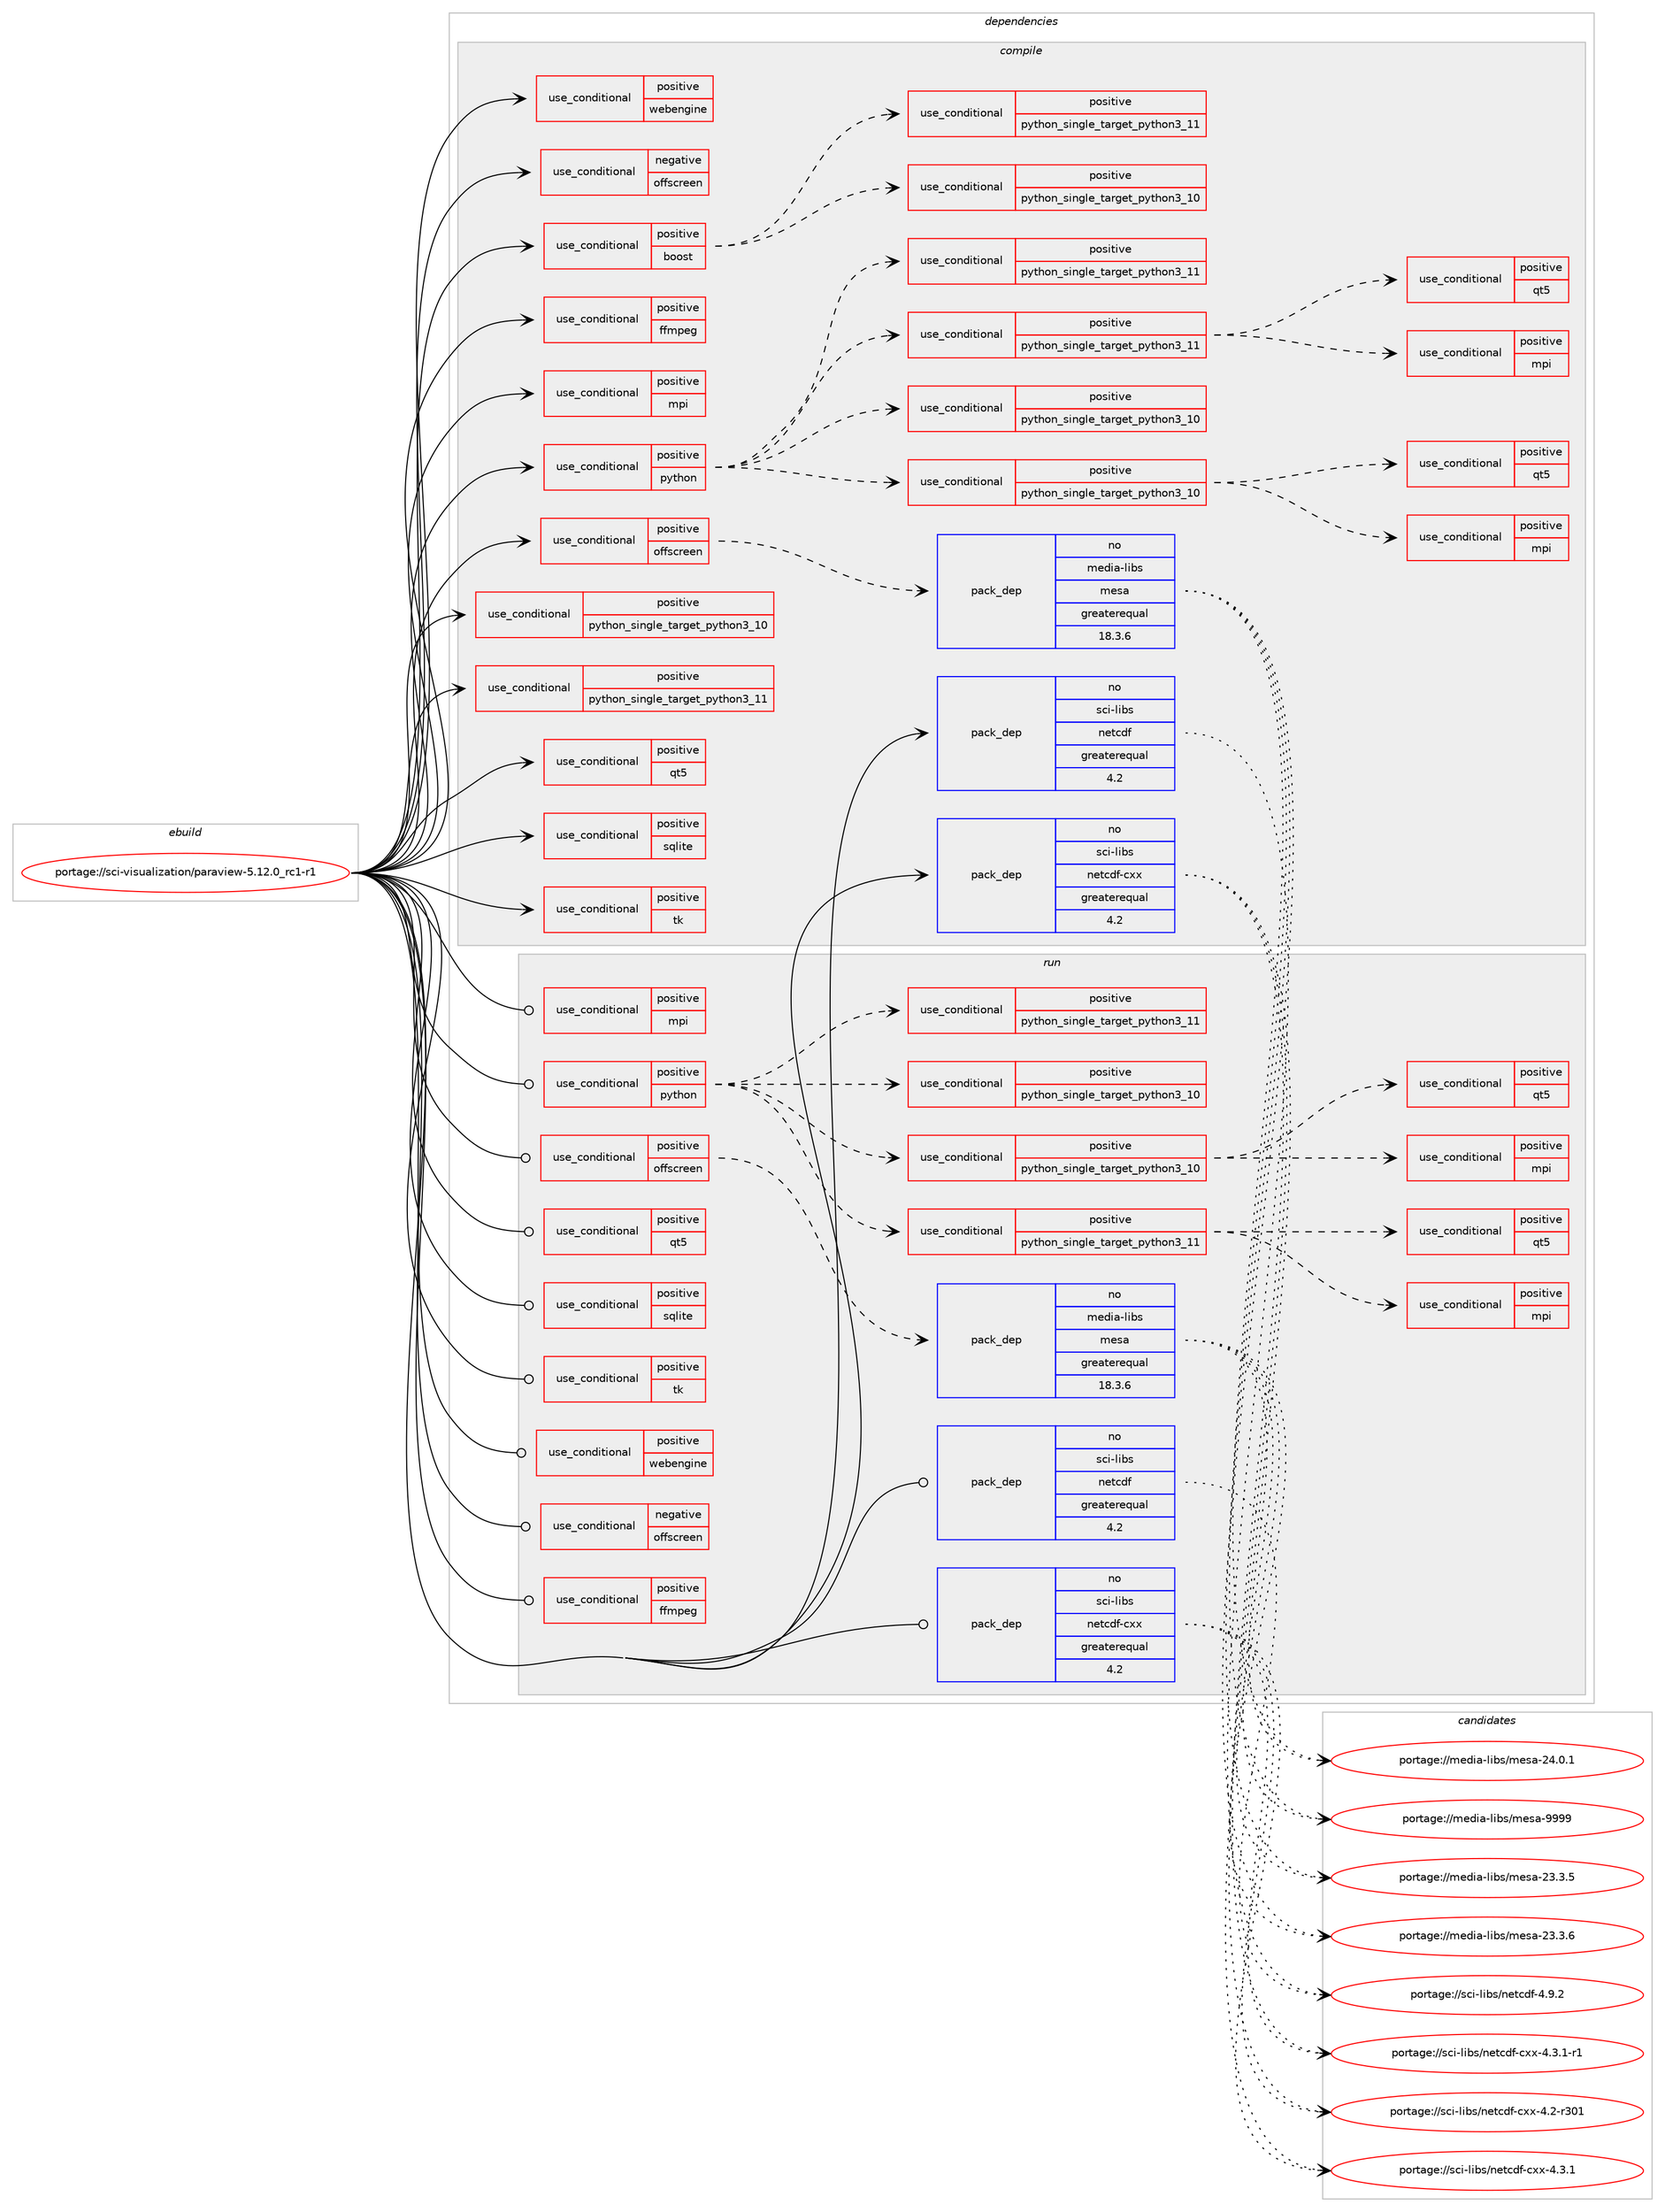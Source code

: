 digraph prolog {

# *************
# Graph options
# *************

newrank=true;
concentrate=true;
compound=true;
graph [rankdir=LR,fontname=Helvetica,fontsize=10,ranksep=1.5];#, ranksep=2.5, nodesep=0.2];
edge  [arrowhead=vee];
node  [fontname=Helvetica,fontsize=10];

# **********
# The ebuild
# **********

subgraph cluster_leftcol {
color=gray;
rank=same;
label=<<i>ebuild</i>>;
id [label="portage://sci-visualization/paraview-5.12.0_rc1-r1", color=red, width=4, href="../sci-visualization/paraview-5.12.0_rc1-r1.svg"];
}

# ****************
# The dependencies
# ****************

subgraph cluster_midcol {
color=gray;
label=<<i>dependencies</i>>;
subgraph cluster_compile {
fillcolor="#eeeeee";
style=filled;
label=<<i>compile</i>>;
subgraph cond11650 {
dependency16932 [label=<<TABLE BORDER="0" CELLBORDER="1" CELLSPACING="0" CELLPADDING="4"><TR><TD ROWSPAN="3" CELLPADDING="10">use_conditional</TD></TR><TR><TD>negative</TD></TR><TR><TD>offscreen</TD></TR></TABLE>>, shape=none, color=red];
# *** BEGIN UNKNOWN DEPENDENCY TYPE (TODO) ***
# dependency16932 -> package_dependency(portage://sci-visualization/paraview-5.12.0_rc1-r1,install,no,virtual,opengl,none,[,,],[],[])
# *** END UNKNOWN DEPENDENCY TYPE (TODO) ***

}
id:e -> dependency16932:w [weight=20,style="solid",arrowhead="vee"];
subgraph cond11651 {
dependency16933 [label=<<TABLE BORDER="0" CELLBORDER="1" CELLSPACING="0" CELLPADDING="4"><TR><TD ROWSPAN="3" CELLPADDING="10">use_conditional</TD></TR><TR><TD>positive</TD></TR><TR><TD>boost</TD></TR></TABLE>>, shape=none, color=red];
subgraph cond11652 {
dependency16934 [label=<<TABLE BORDER="0" CELLBORDER="1" CELLSPACING="0" CELLPADDING="4"><TR><TD ROWSPAN="3" CELLPADDING="10">use_conditional</TD></TR><TR><TD>positive</TD></TR><TR><TD>python_single_target_python3_10</TD></TR></TABLE>>, shape=none, color=red];
# *** BEGIN UNKNOWN DEPENDENCY TYPE (TODO) ***
# dependency16934 -> package_dependency(portage://sci-visualization/paraview-5.12.0_rc1-r1,install,no,dev-libs,boost,none,[,,],[],[use(optenable(mpi),none),use(enable(python),none),use(enable(python_targets_python3_10),negative)])
# *** END UNKNOWN DEPENDENCY TYPE (TODO) ***

}
dependency16933:e -> dependency16934:w [weight=20,style="dashed",arrowhead="vee"];
subgraph cond11653 {
dependency16935 [label=<<TABLE BORDER="0" CELLBORDER="1" CELLSPACING="0" CELLPADDING="4"><TR><TD ROWSPAN="3" CELLPADDING="10">use_conditional</TD></TR><TR><TD>positive</TD></TR><TR><TD>python_single_target_python3_11</TD></TR></TABLE>>, shape=none, color=red];
# *** BEGIN UNKNOWN DEPENDENCY TYPE (TODO) ***
# dependency16935 -> package_dependency(portage://sci-visualization/paraview-5.12.0_rc1-r1,install,no,dev-libs,boost,none,[,,],[],[use(optenable(mpi),none),use(enable(python),none),use(enable(python_targets_python3_11),negative)])
# *** END UNKNOWN DEPENDENCY TYPE (TODO) ***

}
dependency16933:e -> dependency16935:w [weight=20,style="dashed",arrowhead="vee"];
}
id:e -> dependency16933:w [weight=20,style="solid",arrowhead="vee"];
subgraph cond11654 {
dependency16936 [label=<<TABLE BORDER="0" CELLBORDER="1" CELLSPACING="0" CELLPADDING="4"><TR><TD ROWSPAN="3" CELLPADDING="10">use_conditional</TD></TR><TR><TD>positive</TD></TR><TR><TD>ffmpeg</TD></TR></TABLE>>, shape=none, color=red];
# *** BEGIN UNKNOWN DEPENDENCY TYPE (TODO) ***
# dependency16936 -> package_dependency(portage://sci-visualization/paraview-5.12.0_rc1-r1,install,no,media-video,ffmpeg,none,[,,],[],[])
# *** END UNKNOWN DEPENDENCY TYPE (TODO) ***

}
id:e -> dependency16936:w [weight=20,style="solid",arrowhead="vee"];
subgraph cond11655 {
dependency16937 [label=<<TABLE BORDER="0" CELLBORDER="1" CELLSPACING="0" CELLPADDING="4"><TR><TD ROWSPAN="3" CELLPADDING="10">use_conditional</TD></TR><TR><TD>positive</TD></TR><TR><TD>mpi</TD></TR></TABLE>>, shape=none, color=red];
# *** BEGIN UNKNOWN DEPENDENCY TYPE (TODO) ***
# dependency16937 -> package_dependency(portage://sci-visualization/paraview-5.12.0_rc1-r1,install,no,virtual,mpi,none,[,,],[],[use(enable(cxx),none),use(enable(romio),none)])
# *** END UNKNOWN DEPENDENCY TYPE (TODO) ***

}
id:e -> dependency16937:w [weight=20,style="solid",arrowhead="vee"];
subgraph cond11656 {
dependency16938 [label=<<TABLE BORDER="0" CELLBORDER="1" CELLSPACING="0" CELLPADDING="4"><TR><TD ROWSPAN="3" CELLPADDING="10">use_conditional</TD></TR><TR><TD>positive</TD></TR><TR><TD>offscreen</TD></TR></TABLE>>, shape=none, color=red];
subgraph pack5111 {
dependency16939 [label=<<TABLE BORDER="0" CELLBORDER="1" CELLSPACING="0" CELLPADDING="4" WIDTH="220"><TR><TD ROWSPAN="6" CELLPADDING="30">pack_dep</TD></TR><TR><TD WIDTH="110">no</TD></TR><TR><TD>media-libs</TD></TR><TR><TD>mesa</TD></TR><TR><TD>greaterequal</TD></TR><TR><TD>18.3.6</TD></TR></TABLE>>, shape=none, color=blue];
}
dependency16938:e -> dependency16939:w [weight=20,style="dashed",arrowhead="vee"];
}
id:e -> dependency16938:w [weight=20,style="solid",arrowhead="vee"];
subgraph cond11657 {
dependency16940 [label=<<TABLE BORDER="0" CELLBORDER="1" CELLSPACING="0" CELLPADDING="4"><TR><TD ROWSPAN="3" CELLPADDING="10">use_conditional</TD></TR><TR><TD>positive</TD></TR><TR><TD>python</TD></TR></TABLE>>, shape=none, color=red];
subgraph cond11658 {
dependency16941 [label=<<TABLE BORDER="0" CELLBORDER="1" CELLSPACING="0" CELLPADDING="4"><TR><TD ROWSPAN="3" CELLPADDING="10">use_conditional</TD></TR><TR><TD>positive</TD></TR><TR><TD>python_single_target_python3_10</TD></TR></TABLE>>, shape=none, color=red];
# *** BEGIN UNKNOWN DEPENDENCY TYPE (TODO) ***
# dependency16941 -> package_dependency(portage://sci-visualization/paraview-5.12.0_rc1-r1,install,no,dev-lang,python,none,[,,],[slot(3.10)],[])
# *** END UNKNOWN DEPENDENCY TYPE (TODO) ***

}
dependency16940:e -> dependency16941:w [weight=20,style="dashed",arrowhead="vee"];
subgraph cond11659 {
dependency16942 [label=<<TABLE BORDER="0" CELLBORDER="1" CELLSPACING="0" CELLPADDING="4"><TR><TD ROWSPAN="3" CELLPADDING="10">use_conditional</TD></TR><TR><TD>positive</TD></TR><TR><TD>python_single_target_python3_11</TD></TR></TABLE>>, shape=none, color=red];
# *** BEGIN UNKNOWN DEPENDENCY TYPE (TODO) ***
# dependency16942 -> package_dependency(portage://sci-visualization/paraview-5.12.0_rc1-r1,install,no,dev-lang,python,none,[,,],[slot(3.11)],[])
# *** END UNKNOWN DEPENDENCY TYPE (TODO) ***

}
dependency16940:e -> dependency16942:w [weight=20,style="dashed",arrowhead="vee"];
subgraph cond11660 {
dependency16943 [label=<<TABLE BORDER="0" CELLBORDER="1" CELLSPACING="0" CELLPADDING="4"><TR><TD ROWSPAN="3" CELLPADDING="10">use_conditional</TD></TR><TR><TD>positive</TD></TR><TR><TD>python_single_target_python3_10</TD></TR></TABLE>>, shape=none, color=red];
# *** BEGIN UNKNOWN DEPENDENCY TYPE (TODO) ***
# dependency16943 -> package_dependency(portage://sci-visualization/paraview-5.12.0_rc1-r1,install,no,dev-python,constantly,none,[,,],[],[use(enable(python_targets_python3_10),negative)])
# *** END UNKNOWN DEPENDENCY TYPE (TODO) ***

# *** BEGIN UNKNOWN DEPENDENCY TYPE (TODO) ***
# dependency16943 -> package_dependency(portage://sci-visualization/paraview-5.12.0_rc1-r1,install,no,dev-python,incremental,none,[,,],[],[use(enable(python_targets_python3_10),negative)])
# *** END UNKNOWN DEPENDENCY TYPE (TODO) ***

# *** BEGIN UNKNOWN DEPENDENCY TYPE (TODO) ***
# dependency16943 -> package_dependency(portage://sci-visualization/paraview-5.12.0_rc1-r1,install,no,dev-python,matplotlib,none,[,,],[],[use(enable(python_targets_python3_10),negative)])
# *** END UNKNOWN DEPENDENCY TYPE (TODO) ***

# *** BEGIN UNKNOWN DEPENDENCY TYPE (TODO) ***
# dependency16943 -> package_dependency(portage://sci-visualization/paraview-5.12.0_rc1-r1,install,no,dev-python,numpy,none,[,,],[],[use(enable(python_targets_python3_10),negative)])
# *** END UNKNOWN DEPENDENCY TYPE (TODO) ***

# *** BEGIN UNKNOWN DEPENDENCY TYPE (TODO) ***
# dependency16943 -> package_dependency(portage://sci-visualization/paraview-5.12.0_rc1-r1,install,no,dev-python,pygments,none,[,,],[],[use(enable(python_targets_python3_10),negative)])
# *** END UNKNOWN DEPENDENCY TYPE (TODO) ***

# *** BEGIN UNKNOWN DEPENDENCY TYPE (TODO) ***
# dependency16943 -> package_dependency(portage://sci-visualization/paraview-5.12.0_rc1-r1,install,no,dev-python,sip,none,[,,],[slot(5)],[use(enable(python_targets_python3_10),negative)])
# *** END UNKNOWN DEPENDENCY TYPE (TODO) ***

# *** BEGIN UNKNOWN DEPENDENCY TYPE (TODO) ***
# dependency16943 -> package_dependency(portage://sci-visualization/paraview-5.12.0_rc1-r1,install,no,dev-python,six,none,[,,],[],[use(enable(python_targets_python3_10),negative)])
# *** END UNKNOWN DEPENDENCY TYPE (TODO) ***

# *** BEGIN UNKNOWN DEPENDENCY TYPE (TODO) ***
# dependency16943 -> package_dependency(portage://sci-visualization/paraview-5.12.0_rc1-r1,install,no,dev-python,twisted,none,[,,],[],[use(enable(python_targets_python3_10),negative)])
# *** END UNKNOWN DEPENDENCY TYPE (TODO) ***

# *** BEGIN UNKNOWN DEPENDENCY TYPE (TODO) ***
# dependency16943 -> package_dependency(portage://sci-visualization/paraview-5.12.0_rc1-r1,install,no,dev-python,zope-interface,none,[,,],[],[use(enable(python_targets_python3_10),negative)])
# *** END UNKNOWN DEPENDENCY TYPE (TODO) ***

subgraph cond11661 {
dependency16944 [label=<<TABLE BORDER="0" CELLBORDER="1" CELLSPACING="0" CELLPADDING="4"><TR><TD ROWSPAN="3" CELLPADDING="10">use_conditional</TD></TR><TR><TD>positive</TD></TR><TR><TD>mpi</TD></TR></TABLE>>, shape=none, color=red];
# *** BEGIN UNKNOWN DEPENDENCY TYPE (TODO) ***
# dependency16944 -> package_dependency(portage://sci-visualization/paraview-5.12.0_rc1-r1,install,no,dev-python,mpi4py,none,[,,],[],[])
# *** END UNKNOWN DEPENDENCY TYPE (TODO) ***

}
dependency16943:e -> dependency16944:w [weight=20,style="dashed",arrowhead="vee"];
subgraph cond11662 {
dependency16945 [label=<<TABLE BORDER="0" CELLBORDER="1" CELLSPACING="0" CELLPADDING="4"><TR><TD ROWSPAN="3" CELLPADDING="10">use_conditional</TD></TR><TR><TD>positive</TD></TR><TR><TD>qt5</TD></TR></TABLE>>, shape=none, color=red];
# *** BEGIN UNKNOWN DEPENDENCY TYPE (TODO) ***
# dependency16945 -> package_dependency(portage://sci-visualization/paraview-5.12.0_rc1-r1,install,no,dev-python,PyQt5,none,[,,],[],[use(enable(opengl),none),use(enable(python_targets_python3_10),negative)])
# *** END UNKNOWN DEPENDENCY TYPE (TODO) ***

}
dependency16943:e -> dependency16945:w [weight=20,style="dashed",arrowhead="vee"];
}
dependency16940:e -> dependency16943:w [weight=20,style="dashed",arrowhead="vee"];
subgraph cond11663 {
dependency16946 [label=<<TABLE BORDER="0" CELLBORDER="1" CELLSPACING="0" CELLPADDING="4"><TR><TD ROWSPAN="3" CELLPADDING="10">use_conditional</TD></TR><TR><TD>positive</TD></TR><TR><TD>python_single_target_python3_11</TD></TR></TABLE>>, shape=none, color=red];
# *** BEGIN UNKNOWN DEPENDENCY TYPE (TODO) ***
# dependency16946 -> package_dependency(portage://sci-visualization/paraview-5.12.0_rc1-r1,install,no,dev-python,constantly,none,[,,],[],[use(enable(python_targets_python3_11),negative)])
# *** END UNKNOWN DEPENDENCY TYPE (TODO) ***

# *** BEGIN UNKNOWN DEPENDENCY TYPE (TODO) ***
# dependency16946 -> package_dependency(portage://sci-visualization/paraview-5.12.0_rc1-r1,install,no,dev-python,incremental,none,[,,],[],[use(enable(python_targets_python3_11),negative)])
# *** END UNKNOWN DEPENDENCY TYPE (TODO) ***

# *** BEGIN UNKNOWN DEPENDENCY TYPE (TODO) ***
# dependency16946 -> package_dependency(portage://sci-visualization/paraview-5.12.0_rc1-r1,install,no,dev-python,matplotlib,none,[,,],[],[use(enable(python_targets_python3_11),negative)])
# *** END UNKNOWN DEPENDENCY TYPE (TODO) ***

# *** BEGIN UNKNOWN DEPENDENCY TYPE (TODO) ***
# dependency16946 -> package_dependency(portage://sci-visualization/paraview-5.12.0_rc1-r1,install,no,dev-python,numpy,none,[,,],[],[use(enable(python_targets_python3_11),negative)])
# *** END UNKNOWN DEPENDENCY TYPE (TODO) ***

# *** BEGIN UNKNOWN DEPENDENCY TYPE (TODO) ***
# dependency16946 -> package_dependency(portage://sci-visualization/paraview-5.12.0_rc1-r1,install,no,dev-python,pygments,none,[,,],[],[use(enable(python_targets_python3_11),negative)])
# *** END UNKNOWN DEPENDENCY TYPE (TODO) ***

# *** BEGIN UNKNOWN DEPENDENCY TYPE (TODO) ***
# dependency16946 -> package_dependency(portage://sci-visualization/paraview-5.12.0_rc1-r1,install,no,dev-python,sip,none,[,,],[slot(5)],[use(enable(python_targets_python3_11),negative)])
# *** END UNKNOWN DEPENDENCY TYPE (TODO) ***

# *** BEGIN UNKNOWN DEPENDENCY TYPE (TODO) ***
# dependency16946 -> package_dependency(portage://sci-visualization/paraview-5.12.0_rc1-r1,install,no,dev-python,six,none,[,,],[],[use(enable(python_targets_python3_11),negative)])
# *** END UNKNOWN DEPENDENCY TYPE (TODO) ***

# *** BEGIN UNKNOWN DEPENDENCY TYPE (TODO) ***
# dependency16946 -> package_dependency(portage://sci-visualization/paraview-5.12.0_rc1-r1,install,no,dev-python,twisted,none,[,,],[],[use(enable(python_targets_python3_11),negative)])
# *** END UNKNOWN DEPENDENCY TYPE (TODO) ***

# *** BEGIN UNKNOWN DEPENDENCY TYPE (TODO) ***
# dependency16946 -> package_dependency(portage://sci-visualization/paraview-5.12.0_rc1-r1,install,no,dev-python,zope-interface,none,[,,],[],[use(enable(python_targets_python3_11),negative)])
# *** END UNKNOWN DEPENDENCY TYPE (TODO) ***

subgraph cond11664 {
dependency16947 [label=<<TABLE BORDER="0" CELLBORDER="1" CELLSPACING="0" CELLPADDING="4"><TR><TD ROWSPAN="3" CELLPADDING="10">use_conditional</TD></TR><TR><TD>positive</TD></TR><TR><TD>mpi</TD></TR></TABLE>>, shape=none, color=red];
# *** BEGIN UNKNOWN DEPENDENCY TYPE (TODO) ***
# dependency16947 -> package_dependency(portage://sci-visualization/paraview-5.12.0_rc1-r1,install,no,dev-python,mpi4py,none,[,,],[],[])
# *** END UNKNOWN DEPENDENCY TYPE (TODO) ***

}
dependency16946:e -> dependency16947:w [weight=20,style="dashed",arrowhead="vee"];
subgraph cond11665 {
dependency16948 [label=<<TABLE BORDER="0" CELLBORDER="1" CELLSPACING="0" CELLPADDING="4"><TR><TD ROWSPAN="3" CELLPADDING="10">use_conditional</TD></TR><TR><TD>positive</TD></TR><TR><TD>qt5</TD></TR></TABLE>>, shape=none, color=red];
# *** BEGIN UNKNOWN DEPENDENCY TYPE (TODO) ***
# dependency16948 -> package_dependency(portage://sci-visualization/paraview-5.12.0_rc1-r1,install,no,dev-python,PyQt5,none,[,,],[],[use(enable(opengl),none),use(enable(python_targets_python3_11),negative)])
# *** END UNKNOWN DEPENDENCY TYPE (TODO) ***

}
dependency16946:e -> dependency16948:w [weight=20,style="dashed",arrowhead="vee"];
}
dependency16940:e -> dependency16946:w [weight=20,style="dashed",arrowhead="vee"];
}
id:e -> dependency16940:w [weight=20,style="solid",arrowhead="vee"];
subgraph cond11666 {
dependency16949 [label=<<TABLE BORDER="0" CELLBORDER="1" CELLSPACING="0" CELLPADDING="4"><TR><TD ROWSPAN="3" CELLPADDING="10">use_conditional</TD></TR><TR><TD>positive</TD></TR><TR><TD>python_single_target_python3_10</TD></TR></TABLE>>, shape=none, color=red];
# *** BEGIN UNKNOWN DEPENDENCY TYPE (TODO) ***
# dependency16949 -> package_dependency(portage://sci-visualization/paraview-5.12.0_rc1-r1,install,no,dev-lang,python,none,[,,],[slot(3.10)],[])
# *** END UNKNOWN DEPENDENCY TYPE (TODO) ***

}
id:e -> dependency16949:w [weight=20,style="solid",arrowhead="vee"];
subgraph cond11667 {
dependency16950 [label=<<TABLE BORDER="0" CELLBORDER="1" CELLSPACING="0" CELLPADDING="4"><TR><TD ROWSPAN="3" CELLPADDING="10">use_conditional</TD></TR><TR><TD>positive</TD></TR><TR><TD>python_single_target_python3_11</TD></TR></TABLE>>, shape=none, color=red];
# *** BEGIN UNKNOWN DEPENDENCY TYPE (TODO) ***
# dependency16950 -> package_dependency(portage://sci-visualization/paraview-5.12.0_rc1-r1,install,no,dev-lang,python,none,[,,],[slot(3.11)],[])
# *** END UNKNOWN DEPENDENCY TYPE (TODO) ***

}
id:e -> dependency16950:w [weight=20,style="solid",arrowhead="vee"];
subgraph cond11668 {
dependency16951 [label=<<TABLE BORDER="0" CELLBORDER="1" CELLSPACING="0" CELLPADDING="4"><TR><TD ROWSPAN="3" CELLPADDING="10">use_conditional</TD></TR><TR><TD>positive</TD></TR><TR><TD>qt5</TD></TR></TABLE>>, shape=none, color=red];
# *** BEGIN UNKNOWN DEPENDENCY TYPE (TODO) ***
# dependency16951 -> package_dependency(portage://sci-visualization/paraview-5.12.0_rc1-r1,install,no,dev-qt,designer,none,[,,],[slot(5)],[])
# *** END UNKNOWN DEPENDENCY TYPE (TODO) ***

# *** BEGIN UNKNOWN DEPENDENCY TYPE (TODO) ***
# dependency16951 -> package_dependency(portage://sci-visualization/paraview-5.12.0_rc1-r1,install,no,dev-qt,qtdeclarative,none,[,,],[slot(5)],[])
# *** END UNKNOWN DEPENDENCY TYPE (TODO) ***

# *** BEGIN UNKNOWN DEPENDENCY TYPE (TODO) ***
# dependency16951 -> package_dependency(portage://sci-visualization/paraview-5.12.0_rc1-r1,install,no,dev-qt,qtgui,none,[,,],[slot(5)],[use(disable(gles2-only),none)])
# *** END UNKNOWN DEPENDENCY TYPE (TODO) ***

# *** BEGIN UNKNOWN DEPENDENCY TYPE (TODO) ***
# dependency16951 -> package_dependency(portage://sci-visualization/paraview-5.12.0_rc1-r1,install,no,dev-qt,qthelp,none,[,,],[slot(5)],[])
# *** END UNKNOWN DEPENDENCY TYPE (TODO) ***

# *** BEGIN UNKNOWN DEPENDENCY TYPE (TODO) ***
# dependency16951 -> package_dependency(portage://sci-visualization/paraview-5.12.0_rc1-r1,install,no,dev-qt,qtopengl,none,[,,],[slot(5)],[use(disable(gles2-only),none)])
# *** END UNKNOWN DEPENDENCY TYPE (TODO) ***

# *** BEGIN UNKNOWN DEPENDENCY TYPE (TODO) ***
# dependency16951 -> package_dependency(portage://sci-visualization/paraview-5.12.0_rc1-r1,install,no,dev-qt,qtsql,none,[,,],[slot(5)],[])
# *** END UNKNOWN DEPENDENCY TYPE (TODO) ***

# *** BEGIN UNKNOWN DEPENDENCY TYPE (TODO) ***
# dependency16951 -> package_dependency(portage://sci-visualization/paraview-5.12.0_rc1-r1,install,no,dev-qt,qtsvg,none,[,,],[slot(5)],[])
# *** END UNKNOWN DEPENDENCY TYPE (TODO) ***

# *** BEGIN UNKNOWN DEPENDENCY TYPE (TODO) ***
# dependency16951 -> package_dependency(portage://sci-visualization/paraview-5.12.0_rc1-r1,install,no,dev-qt,qttest,none,[,,],[slot(5)],[])
# *** END UNKNOWN DEPENDENCY TYPE (TODO) ***

# *** BEGIN UNKNOWN DEPENDENCY TYPE (TODO) ***
# dependency16951 -> package_dependency(portage://sci-visualization/paraview-5.12.0_rc1-r1,install,no,dev-qt,qtx11extras,none,[,,],[slot(5)],[])
# *** END UNKNOWN DEPENDENCY TYPE (TODO) ***

# *** BEGIN UNKNOWN DEPENDENCY TYPE (TODO) ***
# dependency16951 -> package_dependency(portage://sci-visualization/paraview-5.12.0_rc1-r1,install,no,dev-qt,qtxmlpatterns,none,[,,],[slot(5)],[])
# *** END UNKNOWN DEPENDENCY TYPE (TODO) ***

}
id:e -> dependency16951:w [weight=20,style="solid",arrowhead="vee"];
subgraph cond11669 {
dependency16952 [label=<<TABLE BORDER="0" CELLBORDER="1" CELLSPACING="0" CELLPADDING="4"><TR><TD ROWSPAN="3" CELLPADDING="10">use_conditional</TD></TR><TR><TD>positive</TD></TR><TR><TD>sqlite</TD></TR></TABLE>>, shape=none, color=red];
# *** BEGIN UNKNOWN DEPENDENCY TYPE (TODO) ***
# dependency16952 -> package_dependency(portage://sci-visualization/paraview-5.12.0_rc1-r1,install,no,dev-db,sqlite,none,[,,],[slot(3)],[])
# *** END UNKNOWN DEPENDENCY TYPE (TODO) ***

}
id:e -> dependency16952:w [weight=20,style="solid",arrowhead="vee"];
subgraph cond11670 {
dependency16953 [label=<<TABLE BORDER="0" CELLBORDER="1" CELLSPACING="0" CELLPADDING="4"><TR><TD ROWSPAN="3" CELLPADDING="10">use_conditional</TD></TR><TR><TD>positive</TD></TR><TR><TD>tk</TD></TR></TABLE>>, shape=none, color=red];
# *** BEGIN UNKNOWN DEPENDENCY TYPE (TODO) ***
# dependency16953 -> package_dependency(portage://sci-visualization/paraview-5.12.0_rc1-r1,install,no,dev-lang,tk,none,[,,],[slot(0),equal],[])
# *** END UNKNOWN DEPENDENCY TYPE (TODO) ***

}
id:e -> dependency16953:w [weight=20,style="solid",arrowhead="vee"];
subgraph cond11671 {
dependency16954 [label=<<TABLE BORDER="0" CELLBORDER="1" CELLSPACING="0" CELLPADDING="4"><TR><TD ROWSPAN="3" CELLPADDING="10">use_conditional</TD></TR><TR><TD>positive</TD></TR><TR><TD>webengine</TD></TR></TABLE>>, shape=none, color=red];
# *** BEGIN UNKNOWN DEPENDENCY TYPE (TODO) ***
# dependency16954 -> package_dependency(portage://sci-visualization/paraview-5.12.0_rc1-r1,install,no,dev-qt,qtwebengine,none,[,,],[slot(5)],[use(enable(widgets),none)])
# *** END UNKNOWN DEPENDENCY TYPE (TODO) ***

}
id:e -> dependency16954:w [weight=20,style="solid",arrowhead="vee"];
# *** BEGIN UNKNOWN DEPENDENCY TYPE (TODO) ***
# id -> package_dependency(portage://sci-visualization/paraview-5.12.0_rc1-r1,install,no,app-arch,lz4,none,[,,],[],[])
# *** END UNKNOWN DEPENDENCY TYPE (TODO) ***

# *** BEGIN UNKNOWN DEPENDENCY TYPE (TODO) ***
# id -> package_dependency(portage://sci-visualization/paraview-5.12.0_rc1-r1,install,no,dev-libs,expat,none,[,,],[],[])
# *** END UNKNOWN DEPENDENCY TYPE (TODO) ***

# *** BEGIN UNKNOWN DEPENDENCY TYPE (TODO) ***
# id -> package_dependency(portage://sci-visualization/paraview-5.12.0_rc1-r1,install,no,dev-libs,jsoncpp,none,[,,],any_same_slot,[])
# *** END UNKNOWN DEPENDENCY TYPE (TODO) ***

# *** BEGIN UNKNOWN DEPENDENCY TYPE (TODO) ***
# id -> package_dependency(portage://sci-visualization/paraview-5.12.0_rc1-r1,install,no,dev-libs,libxml2,none,[,,],[slot(2)],[])
# *** END UNKNOWN DEPENDENCY TYPE (TODO) ***

# *** BEGIN UNKNOWN DEPENDENCY TYPE (TODO) ***
# id -> package_dependency(portage://sci-visualization/paraview-5.12.0_rc1-r1,install,no,dev-libs,protobuf,none,[,,],any_same_slot,[])
# *** END UNKNOWN DEPENDENCY TYPE (TODO) ***

# *** BEGIN UNKNOWN DEPENDENCY TYPE (TODO) ***
# id -> package_dependency(portage://sci-visualization/paraview-5.12.0_rc1-r1,install,no,dev-libs,pugixml,none,[,,],[],[])
# *** END UNKNOWN DEPENDENCY TYPE (TODO) ***

# *** BEGIN UNKNOWN DEPENDENCY TYPE (TODO) ***
# id -> package_dependency(portage://sci-visualization/paraview-5.12.0_rc1-r1,install,no,media-libs,freetype,none,[,,],[],[])
# *** END UNKNOWN DEPENDENCY TYPE (TODO) ***

# *** BEGIN UNKNOWN DEPENDENCY TYPE (TODO) ***
# id -> package_dependency(portage://sci-visualization/paraview-5.12.0_rc1-r1,install,no,media-libs,glew,none,[,,],[slot(0)],[])
# *** END UNKNOWN DEPENDENCY TYPE (TODO) ***

# *** BEGIN UNKNOWN DEPENDENCY TYPE (TODO) ***
# id -> package_dependency(portage://sci-visualization/paraview-5.12.0_rc1-r1,install,no,media-libs,libjpeg-turbo,none,[,,],any_same_slot,[])
# *** END UNKNOWN DEPENDENCY TYPE (TODO) ***

# *** BEGIN UNKNOWN DEPENDENCY TYPE (TODO) ***
# id -> package_dependency(portage://sci-visualization/paraview-5.12.0_rc1-r1,install,no,media-libs,libpng,none,[,,],[slot(0)],[])
# *** END UNKNOWN DEPENDENCY TYPE (TODO) ***

# *** BEGIN UNKNOWN DEPENDENCY TYPE (TODO) ***
# id -> package_dependency(portage://sci-visualization/paraview-5.12.0_rc1-r1,install,no,media-libs,libtheora,none,[,,],[],[])
# *** END UNKNOWN DEPENDENCY TYPE (TODO) ***

# *** BEGIN UNKNOWN DEPENDENCY TYPE (TODO) ***
# id -> package_dependency(portage://sci-visualization/paraview-5.12.0_rc1-r1,install,no,media-libs,tiff,none,[,,],any_same_slot,[])
# *** END UNKNOWN DEPENDENCY TYPE (TODO) ***

# *** BEGIN UNKNOWN DEPENDENCY TYPE (TODO) ***
# id -> package_dependency(portage://sci-visualization/paraview-5.12.0_rc1-r1,install,no,sci-libs,cgnslib,none,[,,],[],[])
# *** END UNKNOWN DEPENDENCY TYPE (TODO) ***

# *** BEGIN UNKNOWN DEPENDENCY TYPE (TODO) ***
# id -> package_dependency(portage://sci-visualization/paraview-5.12.0_rc1-r1,install,no,sci-libs,hdf5,none,[,,],any_same_slot,[use(equal(mpi),none)])
# *** END UNKNOWN DEPENDENCY TYPE (TODO) ***

subgraph pack5112 {
dependency16955 [label=<<TABLE BORDER="0" CELLBORDER="1" CELLSPACING="0" CELLPADDING="4" WIDTH="220"><TR><TD ROWSPAN="6" CELLPADDING="30">pack_dep</TD></TR><TR><TD WIDTH="110">no</TD></TR><TR><TD>sci-libs</TD></TR><TR><TD>netcdf</TD></TR><TR><TD>greaterequal</TD></TR><TR><TD>4.2</TD></TR></TABLE>>, shape=none, color=blue];
}
id:e -> dependency16955:w [weight=20,style="solid",arrowhead="vee"];
subgraph pack5113 {
dependency16956 [label=<<TABLE BORDER="0" CELLBORDER="1" CELLSPACING="0" CELLPADDING="4" WIDTH="220"><TR><TD ROWSPAN="6" CELLPADDING="30">pack_dep</TD></TR><TR><TD WIDTH="110">no</TD></TR><TR><TD>sci-libs</TD></TR><TR><TD>netcdf-cxx</TD></TR><TR><TD>greaterequal</TD></TR><TR><TD>4.2</TD></TR></TABLE>>, shape=none, color=blue];
}
id:e -> dependency16956:w [weight=20,style="solid",arrowhead="vee"];
# *** BEGIN UNKNOWN DEPENDENCY TYPE (TODO) ***
# id -> package_dependency(portage://sci-visualization/paraview-5.12.0_rc1-r1,install,no,sys-libs,zlib,none,[,,],[],[])
# *** END UNKNOWN DEPENDENCY TYPE (TODO) ***

# *** BEGIN UNKNOWN DEPENDENCY TYPE (TODO) ***
# id -> package_dependency(portage://sci-visualization/paraview-5.12.0_rc1-r1,install,no,virtual,glu,none,[,,],[],[])
# *** END UNKNOWN DEPENDENCY TYPE (TODO) ***

# *** BEGIN UNKNOWN DEPENDENCY TYPE (TODO) ***
# id -> package_dependency(portage://sci-visualization/paraview-5.12.0_rc1-r1,install,no,x11-libs,libX11,none,[,,],[],[])
# *** END UNKNOWN DEPENDENCY TYPE (TODO) ***

# *** BEGIN UNKNOWN DEPENDENCY TYPE (TODO) ***
# id -> package_dependency(portage://sci-visualization/paraview-5.12.0_rc1-r1,install,no,x11-libs,libXext,none,[,,],[],[])
# *** END UNKNOWN DEPENDENCY TYPE (TODO) ***

# *** BEGIN UNKNOWN DEPENDENCY TYPE (TODO) ***
# id -> package_dependency(portage://sci-visualization/paraview-5.12.0_rc1-r1,install,no,x11-libs,libXmu,none,[,,],[],[])
# *** END UNKNOWN DEPENDENCY TYPE (TODO) ***

# *** BEGIN UNKNOWN DEPENDENCY TYPE (TODO) ***
# id -> package_dependency(portage://sci-visualization/paraview-5.12.0_rc1-r1,install,no,x11-libs,libXt,none,[,,],[],[])
# *** END UNKNOWN DEPENDENCY TYPE (TODO) ***

}
subgraph cluster_compileandrun {
fillcolor="#eeeeee";
style=filled;
label=<<i>compile and run</i>>;
}
subgraph cluster_run {
fillcolor="#eeeeee";
style=filled;
label=<<i>run</i>>;
subgraph cond11672 {
dependency16957 [label=<<TABLE BORDER="0" CELLBORDER="1" CELLSPACING="0" CELLPADDING="4"><TR><TD ROWSPAN="3" CELLPADDING="10">use_conditional</TD></TR><TR><TD>negative</TD></TR><TR><TD>offscreen</TD></TR></TABLE>>, shape=none, color=red];
# *** BEGIN UNKNOWN DEPENDENCY TYPE (TODO) ***
# dependency16957 -> package_dependency(portage://sci-visualization/paraview-5.12.0_rc1-r1,run,no,virtual,opengl,none,[,,],[],[])
# *** END UNKNOWN DEPENDENCY TYPE (TODO) ***

}
id:e -> dependency16957:w [weight=20,style="solid",arrowhead="odot"];
subgraph cond11673 {
dependency16958 [label=<<TABLE BORDER="0" CELLBORDER="1" CELLSPACING="0" CELLPADDING="4"><TR><TD ROWSPAN="3" CELLPADDING="10">use_conditional</TD></TR><TR><TD>positive</TD></TR><TR><TD>ffmpeg</TD></TR></TABLE>>, shape=none, color=red];
# *** BEGIN UNKNOWN DEPENDENCY TYPE (TODO) ***
# dependency16958 -> package_dependency(portage://sci-visualization/paraview-5.12.0_rc1-r1,run,no,media-video,ffmpeg,none,[,,],[],[])
# *** END UNKNOWN DEPENDENCY TYPE (TODO) ***

}
id:e -> dependency16958:w [weight=20,style="solid",arrowhead="odot"];
subgraph cond11674 {
dependency16959 [label=<<TABLE BORDER="0" CELLBORDER="1" CELLSPACING="0" CELLPADDING="4"><TR><TD ROWSPAN="3" CELLPADDING="10">use_conditional</TD></TR><TR><TD>positive</TD></TR><TR><TD>mpi</TD></TR></TABLE>>, shape=none, color=red];
# *** BEGIN UNKNOWN DEPENDENCY TYPE (TODO) ***
# dependency16959 -> package_dependency(portage://sci-visualization/paraview-5.12.0_rc1-r1,run,no,virtual,mpi,none,[,,],[],[use(enable(cxx),none),use(enable(romio),none)])
# *** END UNKNOWN DEPENDENCY TYPE (TODO) ***

}
id:e -> dependency16959:w [weight=20,style="solid",arrowhead="odot"];
subgraph cond11675 {
dependency16960 [label=<<TABLE BORDER="0" CELLBORDER="1" CELLSPACING="0" CELLPADDING="4"><TR><TD ROWSPAN="3" CELLPADDING="10">use_conditional</TD></TR><TR><TD>positive</TD></TR><TR><TD>offscreen</TD></TR></TABLE>>, shape=none, color=red];
subgraph pack5114 {
dependency16961 [label=<<TABLE BORDER="0" CELLBORDER="1" CELLSPACING="0" CELLPADDING="4" WIDTH="220"><TR><TD ROWSPAN="6" CELLPADDING="30">pack_dep</TD></TR><TR><TD WIDTH="110">no</TD></TR><TR><TD>media-libs</TD></TR><TR><TD>mesa</TD></TR><TR><TD>greaterequal</TD></TR><TR><TD>18.3.6</TD></TR></TABLE>>, shape=none, color=blue];
}
dependency16960:e -> dependency16961:w [weight=20,style="dashed",arrowhead="vee"];
}
id:e -> dependency16960:w [weight=20,style="solid",arrowhead="odot"];
subgraph cond11676 {
dependency16962 [label=<<TABLE BORDER="0" CELLBORDER="1" CELLSPACING="0" CELLPADDING="4"><TR><TD ROWSPAN="3" CELLPADDING="10">use_conditional</TD></TR><TR><TD>positive</TD></TR><TR><TD>python</TD></TR></TABLE>>, shape=none, color=red];
subgraph cond11677 {
dependency16963 [label=<<TABLE BORDER="0" CELLBORDER="1" CELLSPACING="0" CELLPADDING="4"><TR><TD ROWSPAN="3" CELLPADDING="10">use_conditional</TD></TR><TR><TD>positive</TD></TR><TR><TD>python_single_target_python3_10</TD></TR></TABLE>>, shape=none, color=red];
# *** BEGIN UNKNOWN DEPENDENCY TYPE (TODO) ***
# dependency16963 -> package_dependency(portage://sci-visualization/paraview-5.12.0_rc1-r1,run,no,dev-lang,python,none,[,,],[slot(3.10)],[])
# *** END UNKNOWN DEPENDENCY TYPE (TODO) ***

}
dependency16962:e -> dependency16963:w [weight=20,style="dashed",arrowhead="vee"];
subgraph cond11678 {
dependency16964 [label=<<TABLE BORDER="0" CELLBORDER="1" CELLSPACING="0" CELLPADDING="4"><TR><TD ROWSPAN="3" CELLPADDING="10">use_conditional</TD></TR><TR><TD>positive</TD></TR><TR><TD>python_single_target_python3_11</TD></TR></TABLE>>, shape=none, color=red];
# *** BEGIN UNKNOWN DEPENDENCY TYPE (TODO) ***
# dependency16964 -> package_dependency(portage://sci-visualization/paraview-5.12.0_rc1-r1,run,no,dev-lang,python,none,[,,],[slot(3.11)],[])
# *** END UNKNOWN DEPENDENCY TYPE (TODO) ***

}
dependency16962:e -> dependency16964:w [weight=20,style="dashed",arrowhead="vee"];
subgraph cond11679 {
dependency16965 [label=<<TABLE BORDER="0" CELLBORDER="1" CELLSPACING="0" CELLPADDING="4"><TR><TD ROWSPAN="3" CELLPADDING="10">use_conditional</TD></TR><TR><TD>positive</TD></TR><TR><TD>python_single_target_python3_10</TD></TR></TABLE>>, shape=none, color=red];
# *** BEGIN UNKNOWN DEPENDENCY TYPE (TODO) ***
# dependency16965 -> package_dependency(portage://sci-visualization/paraview-5.12.0_rc1-r1,run,no,dev-python,constantly,none,[,,],[],[use(enable(python_targets_python3_10),negative)])
# *** END UNKNOWN DEPENDENCY TYPE (TODO) ***

# *** BEGIN UNKNOWN DEPENDENCY TYPE (TODO) ***
# dependency16965 -> package_dependency(portage://sci-visualization/paraview-5.12.0_rc1-r1,run,no,dev-python,incremental,none,[,,],[],[use(enable(python_targets_python3_10),negative)])
# *** END UNKNOWN DEPENDENCY TYPE (TODO) ***

# *** BEGIN UNKNOWN DEPENDENCY TYPE (TODO) ***
# dependency16965 -> package_dependency(portage://sci-visualization/paraview-5.12.0_rc1-r1,run,no,dev-python,matplotlib,none,[,,],[],[use(enable(python_targets_python3_10),negative)])
# *** END UNKNOWN DEPENDENCY TYPE (TODO) ***

# *** BEGIN UNKNOWN DEPENDENCY TYPE (TODO) ***
# dependency16965 -> package_dependency(portage://sci-visualization/paraview-5.12.0_rc1-r1,run,no,dev-python,numpy,none,[,,],[],[use(enable(python_targets_python3_10),negative)])
# *** END UNKNOWN DEPENDENCY TYPE (TODO) ***

# *** BEGIN UNKNOWN DEPENDENCY TYPE (TODO) ***
# dependency16965 -> package_dependency(portage://sci-visualization/paraview-5.12.0_rc1-r1,run,no,dev-python,pygments,none,[,,],[],[use(enable(python_targets_python3_10),negative)])
# *** END UNKNOWN DEPENDENCY TYPE (TODO) ***

# *** BEGIN UNKNOWN DEPENDENCY TYPE (TODO) ***
# dependency16965 -> package_dependency(portage://sci-visualization/paraview-5.12.0_rc1-r1,run,no,dev-python,sip,none,[,,],[slot(5)],[use(enable(python_targets_python3_10),negative)])
# *** END UNKNOWN DEPENDENCY TYPE (TODO) ***

# *** BEGIN UNKNOWN DEPENDENCY TYPE (TODO) ***
# dependency16965 -> package_dependency(portage://sci-visualization/paraview-5.12.0_rc1-r1,run,no,dev-python,six,none,[,,],[],[use(enable(python_targets_python3_10),negative)])
# *** END UNKNOWN DEPENDENCY TYPE (TODO) ***

# *** BEGIN UNKNOWN DEPENDENCY TYPE (TODO) ***
# dependency16965 -> package_dependency(portage://sci-visualization/paraview-5.12.0_rc1-r1,run,no,dev-python,twisted,none,[,,],[],[use(enable(python_targets_python3_10),negative)])
# *** END UNKNOWN DEPENDENCY TYPE (TODO) ***

# *** BEGIN UNKNOWN DEPENDENCY TYPE (TODO) ***
# dependency16965 -> package_dependency(portage://sci-visualization/paraview-5.12.0_rc1-r1,run,no,dev-python,zope-interface,none,[,,],[],[use(enable(python_targets_python3_10),negative)])
# *** END UNKNOWN DEPENDENCY TYPE (TODO) ***

subgraph cond11680 {
dependency16966 [label=<<TABLE BORDER="0" CELLBORDER="1" CELLSPACING="0" CELLPADDING="4"><TR><TD ROWSPAN="3" CELLPADDING="10">use_conditional</TD></TR><TR><TD>positive</TD></TR><TR><TD>mpi</TD></TR></TABLE>>, shape=none, color=red];
# *** BEGIN UNKNOWN DEPENDENCY TYPE (TODO) ***
# dependency16966 -> package_dependency(portage://sci-visualization/paraview-5.12.0_rc1-r1,run,no,dev-python,mpi4py,none,[,,],[],[])
# *** END UNKNOWN DEPENDENCY TYPE (TODO) ***

}
dependency16965:e -> dependency16966:w [weight=20,style="dashed",arrowhead="vee"];
subgraph cond11681 {
dependency16967 [label=<<TABLE BORDER="0" CELLBORDER="1" CELLSPACING="0" CELLPADDING="4"><TR><TD ROWSPAN="3" CELLPADDING="10">use_conditional</TD></TR><TR><TD>positive</TD></TR><TR><TD>qt5</TD></TR></TABLE>>, shape=none, color=red];
# *** BEGIN UNKNOWN DEPENDENCY TYPE (TODO) ***
# dependency16967 -> package_dependency(portage://sci-visualization/paraview-5.12.0_rc1-r1,run,no,dev-python,PyQt5,none,[,,],[],[use(enable(opengl),none),use(enable(python_targets_python3_10),negative)])
# *** END UNKNOWN DEPENDENCY TYPE (TODO) ***

}
dependency16965:e -> dependency16967:w [weight=20,style="dashed",arrowhead="vee"];
}
dependency16962:e -> dependency16965:w [weight=20,style="dashed",arrowhead="vee"];
subgraph cond11682 {
dependency16968 [label=<<TABLE BORDER="0" CELLBORDER="1" CELLSPACING="0" CELLPADDING="4"><TR><TD ROWSPAN="3" CELLPADDING="10">use_conditional</TD></TR><TR><TD>positive</TD></TR><TR><TD>python_single_target_python3_11</TD></TR></TABLE>>, shape=none, color=red];
# *** BEGIN UNKNOWN DEPENDENCY TYPE (TODO) ***
# dependency16968 -> package_dependency(portage://sci-visualization/paraview-5.12.0_rc1-r1,run,no,dev-python,constantly,none,[,,],[],[use(enable(python_targets_python3_11),negative)])
# *** END UNKNOWN DEPENDENCY TYPE (TODO) ***

# *** BEGIN UNKNOWN DEPENDENCY TYPE (TODO) ***
# dependency16968 -> package_dependency(portage://sci-visualization/paraview-5.12.0_rc1-r1,run,no,dev-python,incremental,none,[,,],[],[use(enable(python_targets_python3_11),negative)])
# *** END UNKNOWN DEPENDENCY TYPE (TODO) ***

# *** BEGIN UNKNOWN DEPENDENCY TYPE (TODO) ***
# dependency16968 -> package_dependency(portage://sci-visualization/paraview-5.12.0_rc1-r1,run,no,dev-python,matplotlib,none,[,,],[],[use(enable(python_targets_python3_11),negative)])
# *** END UNKNOWN DEPENDENCY TYPE (TODO) ***

# *** BEGIN UNKNOWN DEPENDENCY TYPE (TODO) ***
# dependency16968 -> package_dependency(portage://sci-visualization/paraview-5.12.0_rc1-r1,run,no,dev-python,numpy,none,[,,],[],[use(enable(python_targets_python3_11),negative)])
# *** END UNKNOWN DEPENDENCY TYPE (TODO) ***

# *** BEGIN UNKNOWN DEPENDENCY TYPE (TODO) ***
# dependency16968 -> package_dependency(portage://sci-visualization/paraview-5.12.0_rc1-r1,run,no,dev-python,pygments,none,[,,],[],[use(enable(python_targets_python3_11),negative)])
# *** END UNKNOWN DEPENDENCY TYPE (TODO) ***

# *** BEGIN UNKNOWN DEPENDENCY TYPE (TODO) ***
# dependency16968 -> package_dependency(portage://sci-visualization/paraview-5.12.0_rc1-r1,run,no,dev-python,sip,none,[,,],[slot(5)],[use(enable(python_targets_python3_11),negative)])
# *** END UNKNOWN DEPENDENCY TYPE (TODO) ***

# *** BEGIN UNKNOWN DEPENDENCY TYPE (TODO) ***
# dependency16968 -> package_dependency(portage://sci-visualization/paraview-5.12.0_rc1-r1,run,no,dev-python,six,none,[,,],[],[use(enable(python_targets_python3_11),negative)])
# *** END UNKNOWN DEPENDENCY TYPE (TODO) ***

# *** BEGIN UNKNOWN DEPENDENCY TYPE (TODO) ***
# dependency16968 -> package_dependency(portage://sci-visualization/paraview-5.12.0_rc1-r1,run,no,dev-python,twisted,none,[,,],[],[use(enable(python_targets_python3_11),negative)])
# *** END UNKNOWN DEPENDENCY TYPE (TODO) ***

# *** BEGIN UNKNOWN DEPENDENCY TYPE (TODO) ***
# dependency16968 -> package_dependency(portage://sci-visualization/paraview-5.12.0_rc1-r1,run,no,dev-python,zope-interface,none,[,,],[],[use(enable(python_targets_python3_11),negative)])
# *** END UNKNOWN DEPENDENCY TYPE (TODO) ***

subgraph cond11683 {
dependency16969 [label=<<TABLE BORDER="0" CELLBORDER="1" CELLSPACING="0" CELLPADDING="4"><TR><TD ROWSPAN="3" CELLPADDING="10">use_conditional</TD></TR><TR><TD>positive</TD></TR><TR><TD>mpi</TD></TR></TABLE>>, shape=none, color=red];
# *** BEGIN UNKNOWN DEPENDENCY TYPE (TODO) ***
# dependency16969 -> package_dependency(portage://sci-visualization/paraview-5.12.0_rc1-r1,run,no,dev-python,mpi4py,none,[,,],[],[])
# *** END UNKNOWN DEPENDENCY TYPE (TODO) ***

}
dependency16968:e -> dependency16969:w [weight=20,style="dashed",arrowhead="vee"];
subgraph cond11684 {
dependency16970 [label=<<TABLE BORDER="0" CELLBORDER="1" CELLSPACING="0" CELLPADDING="4"><TR><TD ROWSPAN="3" CELLPADDING="10">use_conditional</TD></TR><TR><TD>positive</TD></TR><TR><TD>qt5</TD></TR></TABLE>>, shape=none, color=red];
# *** BEGIN UNKNOWN DEPENDENCY TYPE (TODO) ***
# dependency16970 -> package_dependency(portage://sci-visualization/paraview-5.12.0_rc1-r1,run,no,dev-python,PyQt5,none,[,,],[],[use(enable(opengl),none),use(enable(python_targets_python3_11),negative)])
# *** END UNKNOWN DEPENDENCY TYPE (TODO) ***

}
dependency16968:e -> dependency16970:w [weight=20,style="dashed",arrowhead="vee"];
}
dependency16962:e -> dependency16968:w [weight=20,style="dashed",arrowhead="vee"];
}
id:e -> dependency16962:w [weight=20,style="solid",arrowhead="odot"];
subgraph cond11685 {
dependency16971 [label=<<TABLE BORDER="0" CELLBORDER="1" CELLSPACING="0" CELLPADDING="4"><TR><TD ROWSPAN="3" CELLPADDING="10">use_conditional</TD></TR><TR><TD>positive</TD></TR><TR><TD>qt5</TD></TR></TABLE>>, shape=none, color=red];
# *** BEGIN UNKNOWN DEPENDENCY TYPE (TODO) ***
# dependency16971 -> package_dependency(portage://sci-visualization/paraview-5.12.0_rc1-r1,run,no,dev-qt,designer,none,[,,],[slot(5)],[])
# *** END UNKNOWN DEPENDENCY TYPE (TODO) ***

# *** BEGIN UNKNOWN DEPENDENCY TYPE (TODO) ***
# dependency16971 -> package_dependency(portage://sci-visualization/paraview-5.12.0_rc1-r1,run,no,dev-qt,qtdeclarative,none,[,,],[slot(5)],[])
# *** END UNKNOWN DEPENDENCY TYPE (TODO) ***

# *** BEGIN UNKNOWN DEPENDENCY TYPE (TODO) ***
# dependency16971 -> package_dependency(portage://sci-visualization/paraview-5.12.0_rc1-r1,run,no,dev-qt,qtgui,none,[,,],[slot(5)],[use(disable(gles2-only),none)])
# *** END UNKNOWN DEPENDENCY TYPE (TODO) ***

# *** BEGIN UNKNOWN DEPENDENCY TYPE (TODO) ***
# dependency16971 -> package_dependency(portage://sci-visualization/paraview-5.12.0_rc1-r1,run,no,dev-qt,qthelp,none,[,,],[slot(5)],[])
# *** END UNKNOWN DEPENDENCY TYPE (TODO) ***

# *** BEGIN UNKNOWN DEPENDENCY TYPE (TODO) ***
# dependency16971 -> package_dependency(portage://sci-visualization/paraview-5.12.0_rc1-r1,run,no,dev-qt,qtopengl,none,[,,],[slot(5)],[use(disable(gles2-only),none)])
# *** END UNKNOWN DEPENDENCY TYPE (TODO) ***

# *** BEGIN UNKNOWN DEPENDENCY TYPE (TODO) ***
# dependency16971 -> package_dependency(portage://sci-visualization/paraview-5.12.0_rc1-r1,run,no,dev-qt,qtsql,none,[,,],[slot(5)],[])
# *** END UNKNOWN DEPENDENCY TYPE (TODO) ***

# *** BEGIN UNKNOWN DEPENDENCY TYPE (TODO) ***
# dependency16971 -> package_dependency(portage://sci-visualization/paraview-5.12.0_rc1-r1,run,no,dev-qt,qtsvg,none,[,,],[slot(5)],[])
# *** END UNKNOWN DEPENDENCY TYPE (TODO) ***

# *** BEGIN UNKNOWN DEPENDENCY TYPE (TODO) ***
# dependency16971 -> package_dependency(portage://sci-visualization/paraview-5.12.0_rc1-r1,run,no,dev-qt,qttest,none,[,,],[slot(5)],[])
# *** END UNKNOWN DEPENDENCY TYPE (TODO) ***

# *** BEGIN UNKNOWN DEPENDENCY TYPE (TODO) ***
# dependency16971 -> package_dependency(portage://sci-visualization/paraview-5.12.0_rc1-r1,run,no,dev-qt,qtx11extras,none,[,,],[slot(5)],[])
# *** END UNKNOWN DEPENDENCY TYPE (TODO) ***

# *** BEGIN UNKNOWN DEPENDENCY TYPE (TODO) ***
# dependency16971 -> package_dependency(portage://sci-visualization/paraview-5.12.0_rc1-r1,run,no,dev-qt,qtxmlpatterns,none,[,,],[slot(5)],[])
# *** END UNKNOWN DEPENDENCY TYPE (TODO) ***

}
id:e -> dependency16971:w [weight=20,style="solid",arrowhead="odot"];
subgraph cond11686 {
dependency16972 [label=<<TABLE BORDER="0" CELLBORDER="1" CELLSPACING="0" CELLPADDING="4"><TR><TD ROWSPAN="3" CELLPADDING="10">use_conditional</TD></TR><TR><TD>positive</TD></TR><TR><TD>sqlite</TD></TR></TABLE>>, shape=none, color=red];
# *** BEGIN UNKNOWN DEPENDENCY TYPE (TODO) ***
# dependency16972 -> package_dependency(portage://sci-visualization/paraview-5.12.0_rc1-r1,run,no,dev-db,sqlite,none,[,,],[slot(3)],[])
# *** END UNKNOWN DEPENDENCY TYPE (TODO) ***

}
id:e -> dependency16972:w [weight=20,style="solid",arrowhead="odot"];
subgraph cond11687 {
dependency16973 [label=<<TABLE BORDER="0" CELLBORDER="1" CELLSPACING="0" CELLPADDING="4"><TR><TD ROWSPAN="3" CELLPADDING="10">use_conditional</TD></TR><TR><TD>positive</TD></TR><TR><TD>tk</TD></TR></TABLE>>, shape=none, color=red];
# *** BEGIN UNKNOWN DEPENDENCY TYPE (TODO) ***
# dependency16973 -> package_dependency(portage://sci-visualization/paraview-5.12.0_rc1-r1,run,no,dev-lang,tk,none,[,,],[slot(0),equal],[])
# *** END UNKNOWN DEPENDENCY TYPE (TODO) ***

}
id:e -> dependency16973:w [weight=20,style="solid",arrowhead="odot"];
subgraph cond11688 {
dependency16974 [label=<<TABLE BORDER="0" CELLBORDER="1" CELLSPACING="0" CELLPADDING="4"><TR><TD ROWSPAN="3" CELLPADDING="10">use_conditional</TD></TR><TR><TD>positive</TD></TR><TR><TD>webengine</TD></TR></TABLE>>, shape=none, color=red];
# *** BEGIN UNKNOWN DEPENDENCY TYPE (TODO) ***
# dependency16974 -> package_dependency(portage://sci-visualization/paraview-5.12.0_rc1-r1,run,no,dev-qt,qtwebengine,none,[,,],[slot(5)],[use(enable(widgets),none)])
# *** END UNKNOWN DEPENDENCY TYPE (TODO) ***

}
id:e -> dependency16974:w [weight=20,style="solid",arrowhead="odot"];
# *** BEGIN UNKNOWN DEPENDENCY TYPE (TODO) ***
# id -> package_dependency(portage://sci-visualization/paraview-5.12.0_rc1-r1,run,no,app-arch,lz4,none,[,,],[],[])
# *** END UNKNOWN DEPENDENCY TYPE (TODO) ***

# *** BEGIN UNKNOWN DEPENDENCY TYPE (TODO) ***
# id -> package_dependency(portage://sci-visualization/paraview-5.12.0_rc1-r1,run,no,dev-libs,expat,none,[,,],[],[])
# *** END UNKNOWN DEPENDENCY TYPE (TODO) ***

# *** BEGIN UNKNOWN DEPENDENCY TYPE (TODO) ***
# id -> package_dependency(portage://sci-visualization/paraview-5.12.0_rc1-r1,run,no,dev-libs,jsoncpp,none,[,,],any_same_slot,[])
# *** END UNKNOWN DEPENDENCY TYPE (TODO) ***

# *** BEGIN UNKNOWN DEPENDENCY TYPE (TODO) ***
# id -> package_dependency(portage://sci-visualization/paraview-5.12.0_rc1-r1,run,no,dev-libs,libxml2,none,[,,],[slot(2)],[])
# *** END UNKNOWN DEPENDENCY TYPE (TODO) ***

# *** BEGIN UNKNOWN DEPENDENCY TYPE (TODO) ***
# id -> package_dependency(portage://sci-visualization/paraview-5.12.0_rc1-r1,run,no,dev-libs,protobuf,none,[,,],any_same_slot,[])
# *** END UNKNOWN DEPENDENCY TYPE (TODO) ***

# *** BEGIN UNKNOWN DEPENDENCY TYPE (TODO) ***
# id -> package_dependency(portage://sci-visualization/paraview-5.12.0_rc1-r1,run,no,dev-libs,pugixml,none,[,,],[],[])
# *** END UNKNOWN DEPENDENCY TYPE (TODO) ***

# *** BEGIN UNKNOWN DEPENDENCY TYPE (TODO) ***
# id -> package_dependency(portage://sci-visualization/paraview-5.12.0_rc1-r1,run,no,media-libs,freetype,none,[,,],[],[])
# *** END UNKNOWN DEPENDENCY TYPE (TODO) ***

# *** BEGIN UNKNOWN DEPENDENCY TYPE (TODO) ***
# id -> package_dependency(portage://sci-visualization/paraview-5.12.0_rc1-r1,run,no,media-libs,glew,none,[,,],[slot(0)],[])
# *** END UNKNOWN DEPENDENCY TYPE (TODO) ***

# *** BEGIN UNKNOWN DEPENDENCY TYPE (TODO) ***
# id -> package_dependency(portage://sci-visualization/paraview-5.12.0_rc1-r1,run,no,media-libs,libjpeg-turbo,none,[,,],any_same_slot,[])
# *** END UNKNOWN DEPENDENCY TYPE (TODO) ***

# *** BEGIN UNKNOWN DEPENDENCY TYPE (TODO) ***
# id -> package_dependency(portage://sci-visualization/paraview-5.12.0_rc1-r1,run,no,media-libs,libpng,none,[,,],[slot(0)],[])
# *** END UNKNOWN DEPENDENCY TYPE (TODO) ***

# *** BEGIN UNKNOWN DEPENDENCY TYPE (TODO) ***
# id -> package_dependency(portage://sci-visualization/paraview-5.12.0_rc1-r1,run,no,media-libs,libtheora,none,[,,],[],[])
# *** END UNKNOWN DEPENDENCY TYPE (TODO) ***

# *** BEGIN UNKNOWN DEPENDENCY TYPE (TODO) ***
# id -> package_dependency(portage://sci-visualization/paraview-5.12.0_rc1-r1,run,no,media-libs,tiff,none,[,,],any_same_slot,[])
# *** END UNKNOWN DEPENDENCY TYPE (TODO) ***

# *** BEGIN UNKNOWN DEPENDENCY TYPE (TODO) ***
# id -> package_dependency(portage://sci-visualization/paraview-5.12.0_rc1-r1,run,no,sci-libs,cgnslib,none,[,,],[],[])
# *** END UNKNOWN DEPENDENCY TYPE (TODO) ***

# *** BEGIN UNKNOWN DEPENDENCY TYPE (TODO) ***
# id -> package_dependency(portage://sci-visualization/paraview-5.12.0_rc1-r1,run,no,sci-libs,hdf5,none,[,,],any_same_slot,[use(equal(mpi),none)])
# *** END UNKNOWN DEPENDENCY TYPE (TODO) ***

subgraph pack5115 {
dependency16975 [label=<<TABLE BORDER="0" CELLBORDER="1" CELLSPACING="0" CELLPADDING="4" WIDTH="220"><TR><TD ROWSPAN="6" CELLPADDING="30">pack_dep</TD></TR><TR><TD WIDTH="110">no</TD></TR><TR><TD>sci-libs</TD></TR><TR><TD>netcdf</TD></TR><TR><TD>greaterequal</TD></TR><TR><TD>4.2</TD></TR></TABLE>>, shape=none, color=blue];
}
id:e -> dependency16975:w [weight=20,style="solid",arrowhead="odot"];
subgraph pack5116 {
dependency16976 [label=<<TABLE BORDER="0" CELLBORDER="1" CELLSPACING="0" CELLPADDING="4" WIDTH="220"><TR><TD ROWSPAN="6" CELLPADDING="30">pack_dep</TD></TR><TR><TD WIDTH="110">no</TD></TR><TR><TD>sci-libs</TD></TR><TR><TD>netcdf-cxx</TD></TR><TR><TD>greaterequal</TD></TR><TR><TD>4.2</TD></TR></TABLE>>, shape=none, color=blue];
}
id:e -> dependency16976:w [weight=20,style="solid",arrowhead="odot"];
# *** BEGIN UNKNOWN DEPENDENCY TYPE (TODO) ***
# id -> package_dependency(portage://sci-visualization/paraview-5.12.0_rc1-r1,run,no,sys-libs,zlib,none,[,,],[],[])
# *** END UNKNOWN DEPENDENCY TYPE (TODO) ***

# *** BEGIN UNKNOWN DEPENDENCY TYPE (TODO) ***
# id -> package_dependency(portage://sci-visualization/paraview-5.12.0_rc1-r1,run,no,virtual,glu,none,[,,],[],[])
# *** END UNKNOWN DEPENDENCY TYPE (TODO) ***

# *** BEGIN UNKNOWN DEPENDENCY TYPE (TODO) ***
# id -> package_dependency(portage://sci-visualization/paraview-5.12.0_rc1-r1,run,no,x11-libs,libX11,none,[,,],[],[])
# *** END UNKNOWN DEPENDENCY TYPE (TODO) ***

# *** BEGIN UNKNOWN DEPENDENCY TYPE (TODO) ***
# id -> package_dependency(portage://sci-visualization/paraview-5.12.0_rc1-r1,run,no,x11-libs,libXext,none,[,,],[],[])
# *** END UNKNOWN DEPENDENCY TYPE (TODO) ***

# *** BEGIN UNKNOWN DEPENDENCY TYPE (TODO) ***
# id -> package_dependency(portage://sci-visualization/paraview-5.12.0_rc1-r1,run,no,x11-libs,libXmu,none,[,,],[],[])
# *** END UNKNOWN DEPENDENCY TYPE (TODO) ***

# *** BEGIN UNKNOWN DEPENDENCY TYPE (TODO) ***
# id -> package_dependency(portage://sci-visualization/paraview-5.12.0_rc1-r1,run,no,x11-libs,libXt,none,[,,],[],[])
# *** END UNKNOWN DEPENDENCY TYPE (TODO) ***

}
}

# **************
# The candidates
# **************

subgraph cluster_choices {
rank=same;
color=gray;
label=<<i>candidates</i>>;

subgraph choice5111 {
color=black;
nodesep=1;
choice109101100105974510810598115471091011159745505146514653 [label="portage://media-libs/mesa-23.3.5", color=red, width=4,href="../media-libs/mesa-23.3.5.svg"];
choice109101100105974510810598115471091011159745505146514654 [label="portage://media-libs/mesa-23.3.6", color=red, width=4,href="../media-libs/mesa-23.3.6.svg"];
choice109101100105974510810598115471091011159745505246484649 [label="portage://media-libs/mesa-24.0.1", color=red, width=4,href="../media-libs/mesa-24.0.1.svg"];
choice10910110010597451081059811547109101115974557575757 [label="portage://media-libs/mesa-9999", color=red, width=4,href="../media-libs/mesa-9999.svg"];
dependency16939:e -> choice109101100105974510810598115471091011159745505146514653:w [style=dotted,weight="100"];
dependency16939:e -> choice109101100105974510810598115471091011159745505146514654:w [style=dotted,weight="100"];
dependency16939:e -> choice109101100105974510810598115471091011159745505246484649:w [style=dotted,weight="100"];
dependency16939:e -> choice10910110010597451081059811547109101115974557575757:w [style=dotted,weight="100"];
}
subgraph choice5112 {
color=black;
nodesep=1;
choice1159910545108105981154711010111699100102455246574650 [label="portage://sci-libs/netcdf-4.9.2", color=red, width=4,href="../sci-libs/netcdf-4.9.2.svg"];
dependency16955:e -> choice1159910545108105981154711010111699100102455246574650:w [style=dotted,weight="100"];
}
subgraph choice5113 {
color=black;
nodesep=1;
choice115991054510810598115471101011169910010245991201204552465045114514849 [label="portage://sci-libs/netcdf-cxx-4.2-r301", color=red, width=4,href="../sci-libs/netcdf-cxx-4.2-r301.svg"];
choice11599105451081059811547110101116991001024599120120455246514649 [label="portage://sci-libs/netcdf-cxx-4.3.1", color=red, width=4,href="../sci-libs/netcdf-cxx-4.3.1.svg"];
choice115991054510810598115471101011169910010245991201204552465146494511449 [label="portage://sci-libs/netcdf-cxx-4.3.1-r1", color=red, width=4,href="../sci-libs/netcdf-cxx-4.3.1-r1.svg"];
dependency16956:e -> choice115991054510810598115471101011169910010245991201204552465045114514849:w [style=dotted,weight="100"];
dependency16956:e -> choice11599105451081059811547110101116991001024599120120455246514649:w [style=dotted,weight="100"];
dependency16956:e -> choice115991054510810598115471101011169910010245991201204552465146494511449:w [style=dotted,weight="100"];
}
subgraph choice5114 {
color=black;
nodesep=1;
choice109101100105974510810598115471091011159745505146514653 [label="portage://media-libs/mesa-23.3.5", color=red, width=4,href="../media-libs/mesa-23.3.5.svg"];
choice109101100105974510810598115471091011159745505146514654 [label="portage://media-libs/mesa-23.3.6", color=red, width=4,href="../media-libs/mesa-23.3.6.svg"];
choice109101100105974510810598115471091011159745505246484649 [label="portage://media-libs/mesa-24.0.1", color=red, width=4,href="../media-libs/mesa-24.0.1.svg"];
choice10910110010597451081059811547109101115974557575757 [label="portage://media-libs/mesa-9999", color=red, width=4,href="../media-libs/mesa-9999.svg"];
dependency16961:e -> choice109101100105974510810598115471091011159745505146514653:w [style=dotted,weight="100"];
dependency16961:e -> choice109101100105974510810598115471091011159745505146514654:w [style=dotted,weight="100"];
dependency16961:e -> choice109101100105974510810598115471091011159745505246484649:w [style=dotted,weight="100"];
dependency16961:e -> choice10910110010597451081059811547109101115974557575757:w [style=dotted,weight="100"];
}
subgraph choice5115 {
color=black;
nodesep=1;
choice1159910545108105981154711010111699100102455246574650 [label="portage://sci-libs/netcdf-4.9.2", color=red, width=4,href="../sci-libs/netcdf-4.9.2.svg"];
dependency16975:e -> choice1159910545108105981154711010111699100102455246574650:w [style=dotted,weight="100"];
}
subgraph choice5116 {
color=black;
nodesep=1;
choice115991054510810598115471101011169910010245991201204552465045114514849 [label="portage://sci-libs/netcdf-cxx-4.2-r301", color=red, width=4,href="../sci-libs/netcdf-cxx-4.2-r301.svg"];
choice11599105451081059811547110101116991001024599120120455246514649 [label="portage://sci-libs/netcdf-cxx-4.3.1", color=red, width=4,href="../sci-libs/netcdf-cxx-4.3.1.svg"];
choice115991054510810598115471101011169910010245991201204552465146494511449 [label="portage://sci-libs/netcdf-cxx-4.3.1-r1", color=red, width=4,href="../sci-libs/netcdf-cxx-4.3.1-r1.svg"];
dependency16976:e -> choice115991054510810598115471101011169910010245991201204552465045114514849:w [style=dotted,weight="100"];
dependency16976:e -> choice11599105451081059811547110101116991001024599120120455246514649:w [style=dotted,weight="100"];
dependency16976:e -> choice115991054510810598115471101011169910010245991201204552465146494511449:w [style=dotted,weight="100"];
}
}

}
